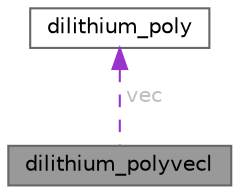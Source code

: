 digraph "dilithium_polyvecl"
{
 // LATEX_PDF_SIZE
  bgcolor="transparent";
  edge [fontname=Helvetica,fontsize=10,labelfontname=Helvetica,labelfontsize=10];
  node [fontname=Helvetica,fontsize=10,shape=box,height=0.2,width=0.4];
  Node1 [id="Node000001",label="dilithium_polyvecl",height=0.2,width=0.4,color="gray40", fillcolor="grey60", style="filled", fontcolor="black",tooltip="Vectors of polynomials of length L."];
  Node2 -> Node1 [id="edge1_Node000001_Node000002",dir="back",color="darkorchid3",style="dashed",tooltip=" ",label=" vec",fontcolor="grey" ];
  Node2 [id="Node000002",label="dilithium_poly",height=0.2,width=0.4,color="gray40", fillcolor="white", style="filled",URL="$structdilithium__poly.html",tooltip="Array of coefficients of length N."];
}
